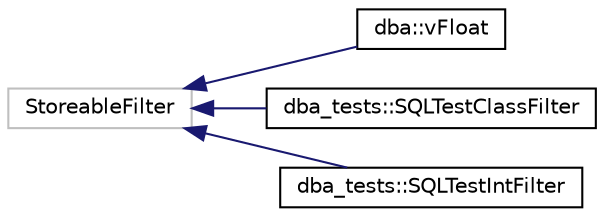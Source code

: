 digraph "Graphical Class Hierarchy"
{
  edge [fontname="Helvetica",fontsize="10",labelfontname="Helvetica",labelfontsize="10"];
  node [fontname="Helvetica",fontsize="10",shape=record];
  rankdir="LR";
  Node1 [label="StoreableFilter",height=0.2,width=0.4,color="grey75", fillcolor="white", style="filled"];
  Node1 -> Node2 [dir="back",color="midnightblue",fontsize="10",style="solid",fontname="Helvetica"];
  Node2 [label="dba::vFloat",height=0.2,width=0.4,color="black", fillcolor="white", style="filled",URL="$classdba_1_1v_float.html"];
  Node1 -> Node3 [dir="back",color="midnightblue",fontsize="10",style="solid",fontname="Helvetica"];
  Node3 [label="dba_tests::SQLTestClassFilter",height=0.2,width=0.4,color="black", fillcolor="white", style="filled",URL="$classdba__tests_1_1_s_q_l_test_class_filter.html"];
  Node1 -> Node4 [dir="back",color="midnightblue",fontsize="10",style="solid",fontname="Helvetica"];
  Node4 [label="dba_tests::SQLTestIntFilter",height=0.2,width=0.4,color="black", fillcolor="white", style="filled",URL="$classdba__tests_1_1_s_q_l_test_int_filter.html"];
}
